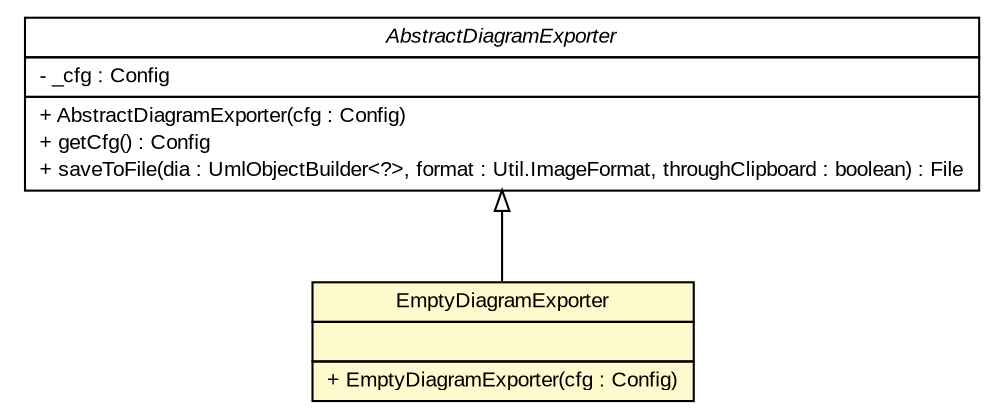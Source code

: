 #!/usr/local/bin/dot
#
# Class diagram 
# Generated by UMLGraph version R5_6_6-6-g3bdff0 (http://www.umlgraph.org/)
#

digraph G {
	edge [fontname="arial",fontsize=10,labelfontname="arial",labelfontsize=10];
	node [fontname="arial",fontsize=10,shape=plaintext];
	nodesep=0.25;
	ranksep=0.5;
	// org.tanjakostic.jcleancim.builder.EmptyDiagramExporter
	c110838 [label=<<table title="org.tanjakostic.jcleancim.builder.EmptyDiagramExporter" border="0" cellborder="1" cellspacing="0" cellpadding="2" port="p" bgcolor="lemonChiffon" href="./EmptyDiagramExporter.html">
		<tr><td><table border="0" cellspacing="0" cellpadding="1">
<tr><td align="center" balign="center"> EmptyDiagramExporter </td></tr>
		</table></td></tr>
		<tr><td><table border="0" cellspacing="0" cellpadding="1">
<tr><td align="left" balign="left">  </td></tr>
		</table></td></tr>
		<tr><td><table border="0" cellspacing="0" cellpadding="1">
<tr><td align="left" balign="left"> + EmptyDiagramExporter(cfg : Config) </td></tr>
		</table></td></tr>
		</table>>, URL="./EmptyDiagramExporter.html", fontname="arial", fontcolor="black", fontsize=10.0];
	// org.tanjakostic.jcleancim.builder.AbstractDiagramExporter
	c110842 [label=<<table title="org.tanjakostic.jcleancim.builder.AbstractDiagramExporter" border="0" cellborder="1" cellspacing="0" cellpadding="2" port="p" href="./AbstractDiagramExporter.html">
		<tr><td><table border="0" cellspacing="0" cellpadding="1">
<tr><td align="center" balign="center"><font face="Arial Italic"> AbstractDiagramExporter </font></td></tr>
		</table></td></tr>
		<tr><td><table border="0" cellspacing="0" cellpadding="1">
<tr><td align="left" balign="left"> - _cfg : Config </td></tr>
		</table></td></tr>
		<tr><td><table border="0" cellspacing="0" cellpadding="1">
<tr><td align="left" balign="left"> + AbstractDiagramExporter(cfg : Config) </td></tr>
<tr><td align="left" balign="left"> + getCfg() : Config </td></tr>
<tr><td align="left" balign="left"> + saveToFile(dia : UmlObjectBuilder&lt;?&gt;, format : Util.ImageFormat, throughClipboard : boolean) : File </td></tr>
		</table></td></tr>
		</table>>, URL="./AbstractDiagramExporter.html", fontname="arial", fontcolor="black", fontsize=10.0];
	//org.tanjakostic.jcleancim.builder.EmptyDiagramExporter extends org.tanjakostic.jcleancim.builder.AbstractDiagramExporter
	c110842:p -> c110838:p [dir=back,arrowtail=empty];
}

